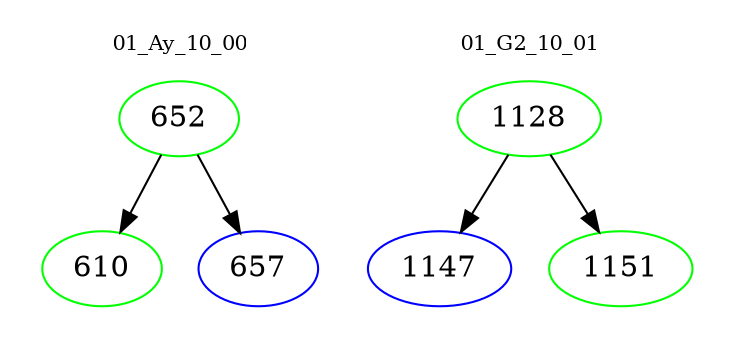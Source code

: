 digraph{
subgraph cluster_0 {
color = white
label = "01_Ay_10_00";
fontsize=10;
T0_652 [label="652", color="green"]
T0_652 -> T0_610 [color="black"]
T0_610 [label="610", color="green"]
T0_652 -> T0_657 [color="black"]
T0_657 [label="657", color="blue"]
}
subgraph cluster_1 {
color = white
label = "01_G2_10_01";
fontsize=10;
T1_1128 [label="1128", color="green"]
T1_1128 -> T1_1147 [color="black"]
T1_1147 [label="1147", color="blue"]
T1_1128 -> T1_1151 [color="black"]
T1_1151 [label="1151", color="green"]
}
}
